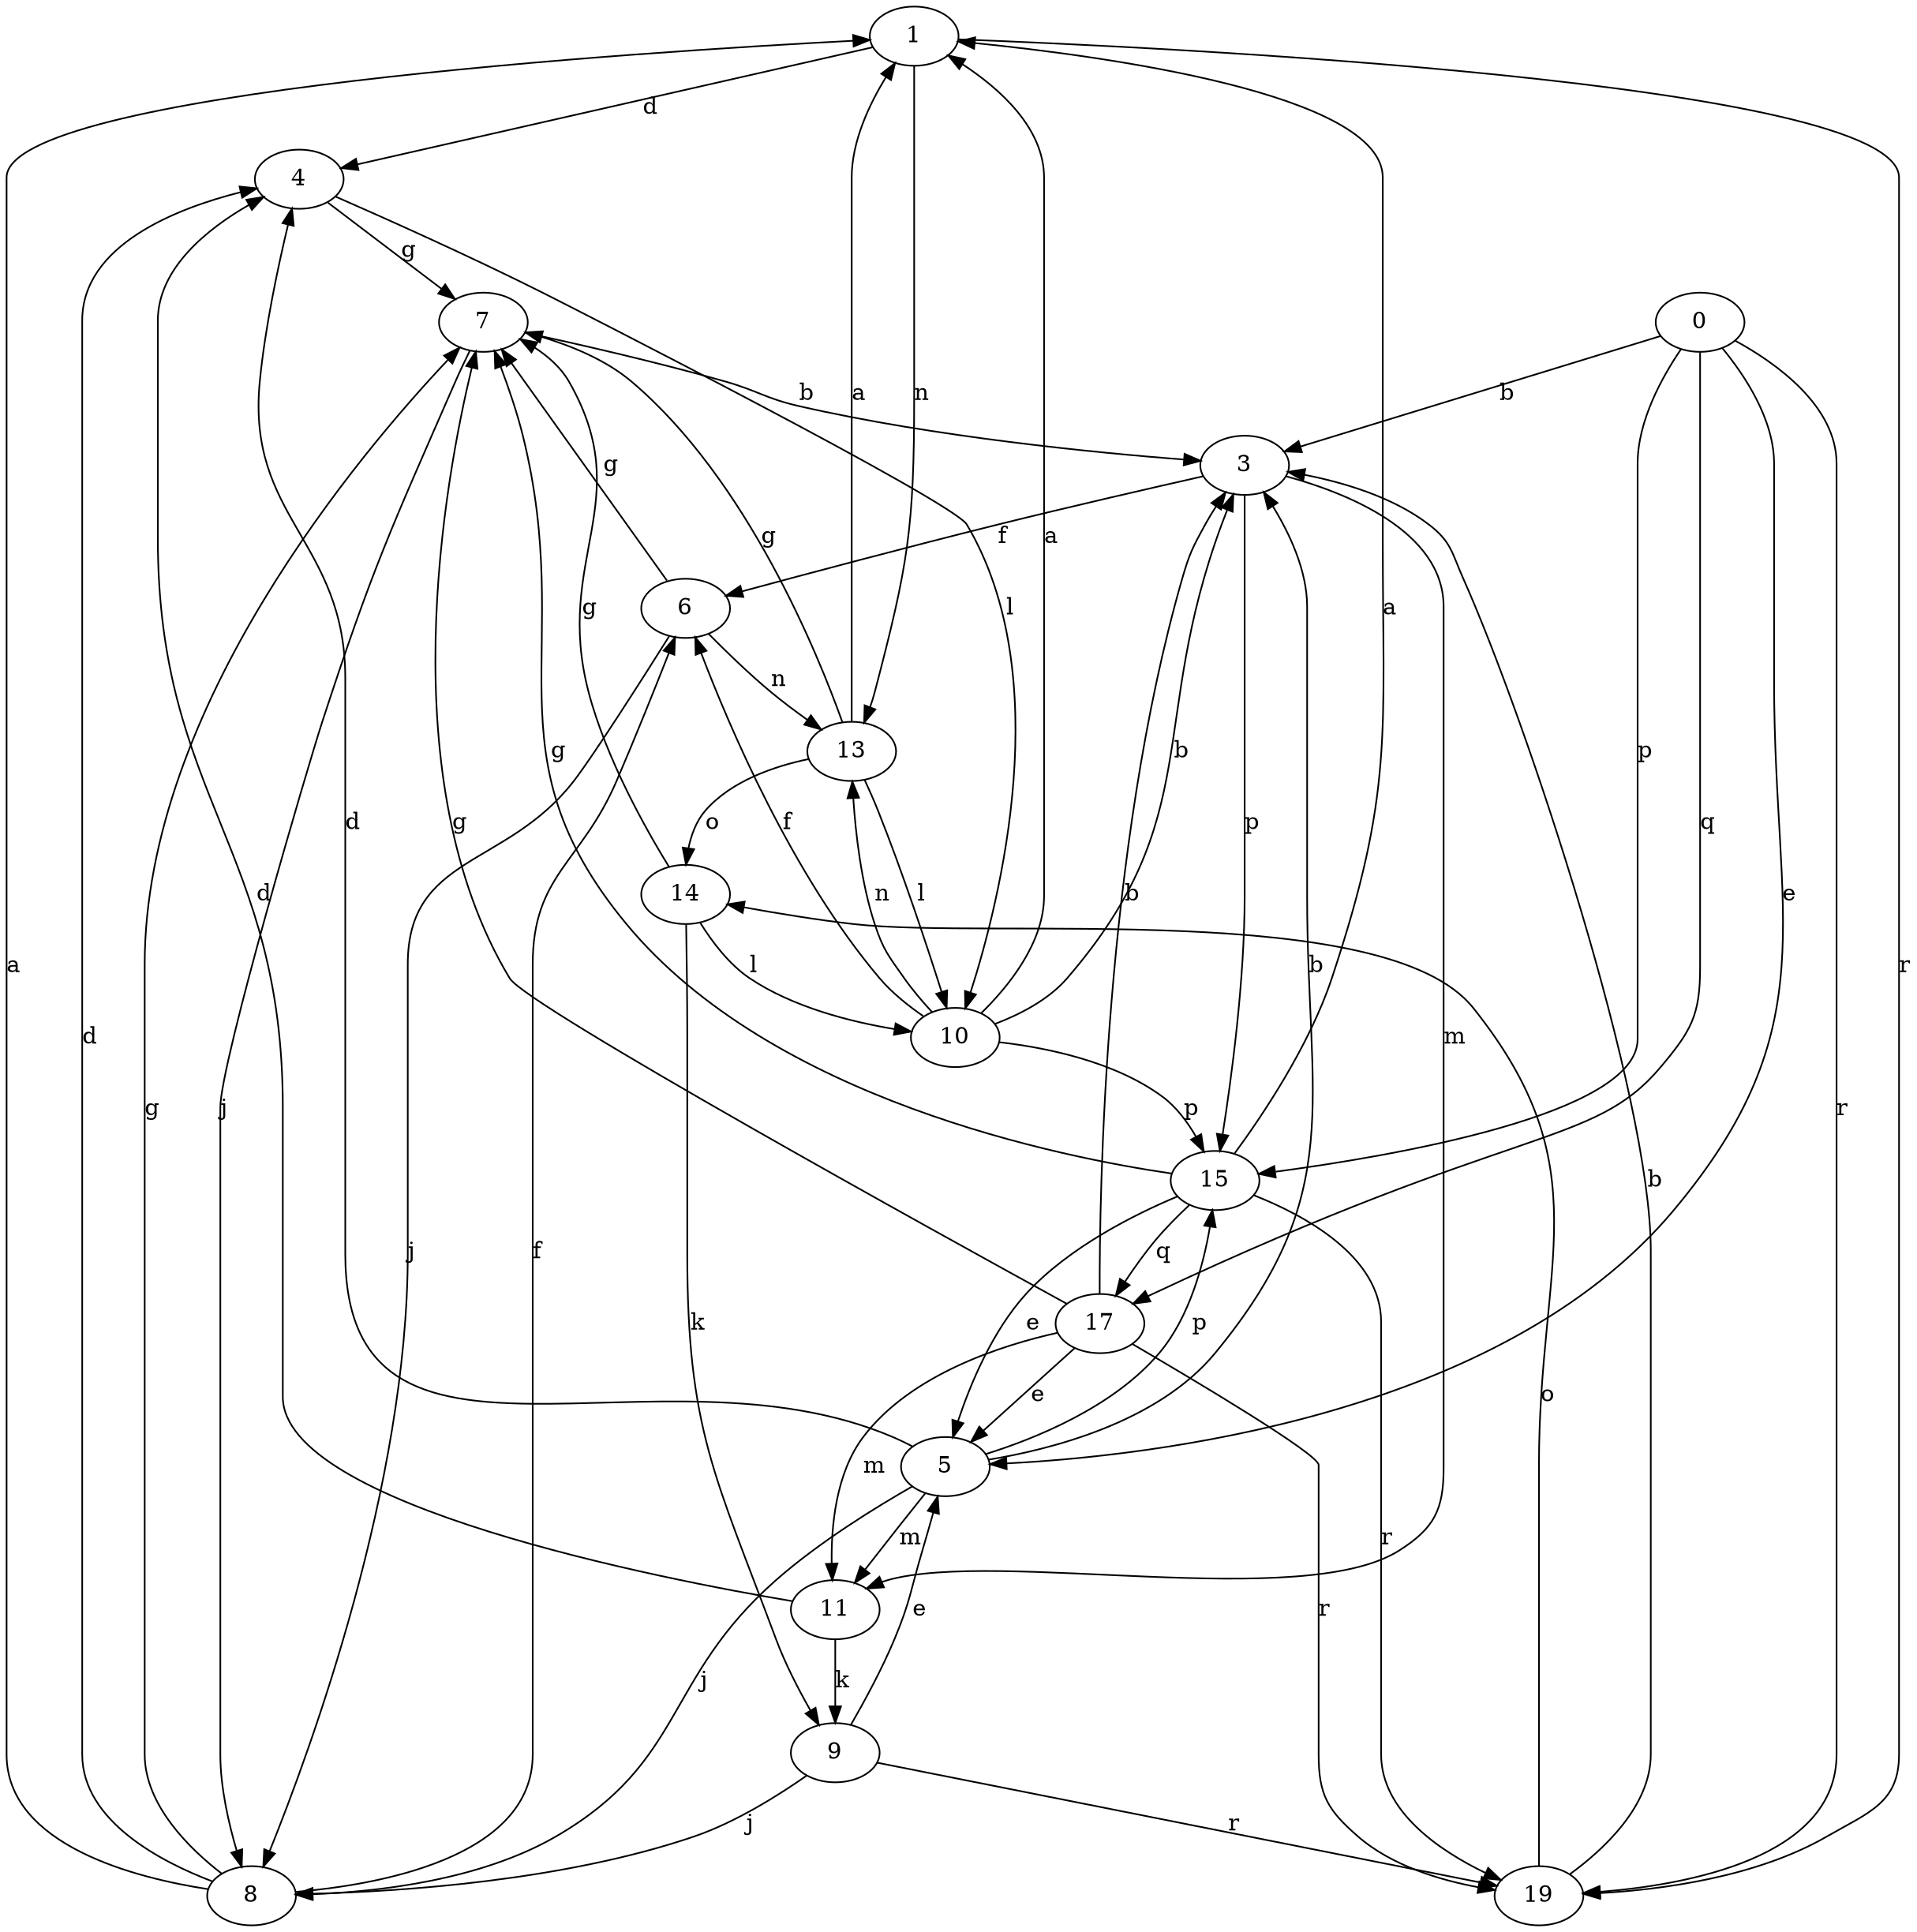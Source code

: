 strict digraph  {
1;
3;
4;
5;
6;
7;
8;
9;
0;
10;
11;
13;
14;
15;
17;
19;
1 -> 4  [label=d];
1 -> 13  [label=n];
1 -> 19  [label=r];
3 -> 6  [label=f];
3 -> 11  [label=m];
3 -> 15  [label=p];
4 -> 7  [label=g];
4 -> 10  [label=l];
5 -> 3  [label=b];
5 -> 4  [label=d];
5 -> 8  [label=j];
5 -> 11  [label=m];
5 -> 15  [label=p];
6 -> 7  [label=g];
6 -> 8  [label=j];
6 -> 13  [label=n];
7 -> 3  [label=b];
7 -> 8  [label=j];
8 -> 1  [label=a];
8 -> 4  [label=d];
8 -> 6  [label=f];
8 -> 7  [label=g];
9 -> 5  [label=e];
9 -> 8  [label=j];
9 -> 19  [label=r];
0 -> 3  [label=b];
0 -> 5  [label=e];
0 -> 15  [label=p];
0 -> 17  [label=q];
0 -> 19  [label=r];
10 -> 1  [label=a];
10 -> 3  [label=b];
10 -> 6  [label=f];
10 -> 13  [label=n];
10 -> 15  [label=p];
11 -> 4  [label=d];
11 -> 9  [label=k];
13 -> 1  [label=a];
13 -> 7  [label=g];
13 -> 10  [label=l];
13 -> 14  [label=o];
14 -> 7  [label=g];
14 -> 9  [label=k];
14 -> 10  [label=l];
15 -> 1  [label=a];
15 -> 5  [label=e];
15 -> 7  [label=g];
15 -> 17  [label=q];
15 -> 19  [label=r];
17 -> 3  [label=b];
17 -> 5  [label=e];
17 -> 7  [label=g];
17 -> 11  [label=m];
17 -> 19  [label=r];
19 -> 3  [label=b];
19 -> 14  [label=o];
}
